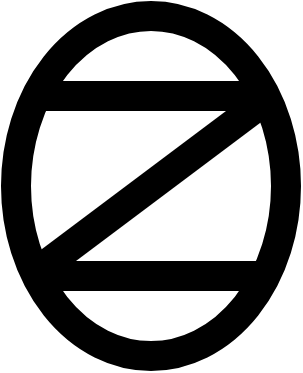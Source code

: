 <mxfile>
    <diagram id="MFKjRBnjjVtyZD9jvgVh" name="Page-1">
        <mxGraphModel dx="340" dy="311" grid="1" gridSize="10" guides="1" tooltips="1" connect="1" arrows="1" fold="1" page="1" pageScale="1" pageWidth="850" pageHeight="1100" math="0" shadow="0">
            <root>
                <mxCell id="0"/>
                <mxCell id="1" parent="0"/>
                <mxCell id="2" value="" style="ellipse;whiteSpace=wrap;html=1;fillColor=none;strokeWidth=15;" vertex="1" parent="1">
                    <mxGeometry x="360" y="130" width="135" height="170" as="geometry"/>
                </mxCell>
                <mxCell id="9" value="" style="group;strokeWidth=15;rotation=180;direction=east;" vertex="1" connectable="0" parent="1">
                    <mxGeometry x="367.5" y="170" width="120" height="90" as="geometry"/>
                </mxCell>
                <mxCell id="6" value="" style="endArrow=none;html=1;strokeWidth=15;" edge="1" parent="9">
                    <mxGeometry width="50" height="50" relative="1" as="geometry">
                        <mxPoint x="120" as="sourcePoint"/>
                        <mxPoint y="90" as="targetPoint"/>
                    </mxGeometry>
                </mxCell>
                <mxCell id="7" value="" style="endArrow=none;html=1;strokeWidth=15;" edge="1" parent="9">
                    <mxGeometry width="50" height="50" relative="1" as="geometry">
                        <mxPoint x="120" as="sourcePoint"/>
                        <mxPoint as="targetPoint"/>
                    </mxGeometry>
                </mxCell>
                <mxCell id="8" value="" style="endArrow=none;html=1;strokeWidth=15;" edge="1" parent="9">
                    <mxGeometry width="50" height="50" relative="1" as="geometry">
                        <mxPoint x="120" y="90" as="sourcePoint"/>
                        <mxPoint y="90" as="targetPoint"/>
                    </mxGeometry>
                </mxCell>
            </root>
        </mxGraphModel>
    </diagram>
</mxfile>